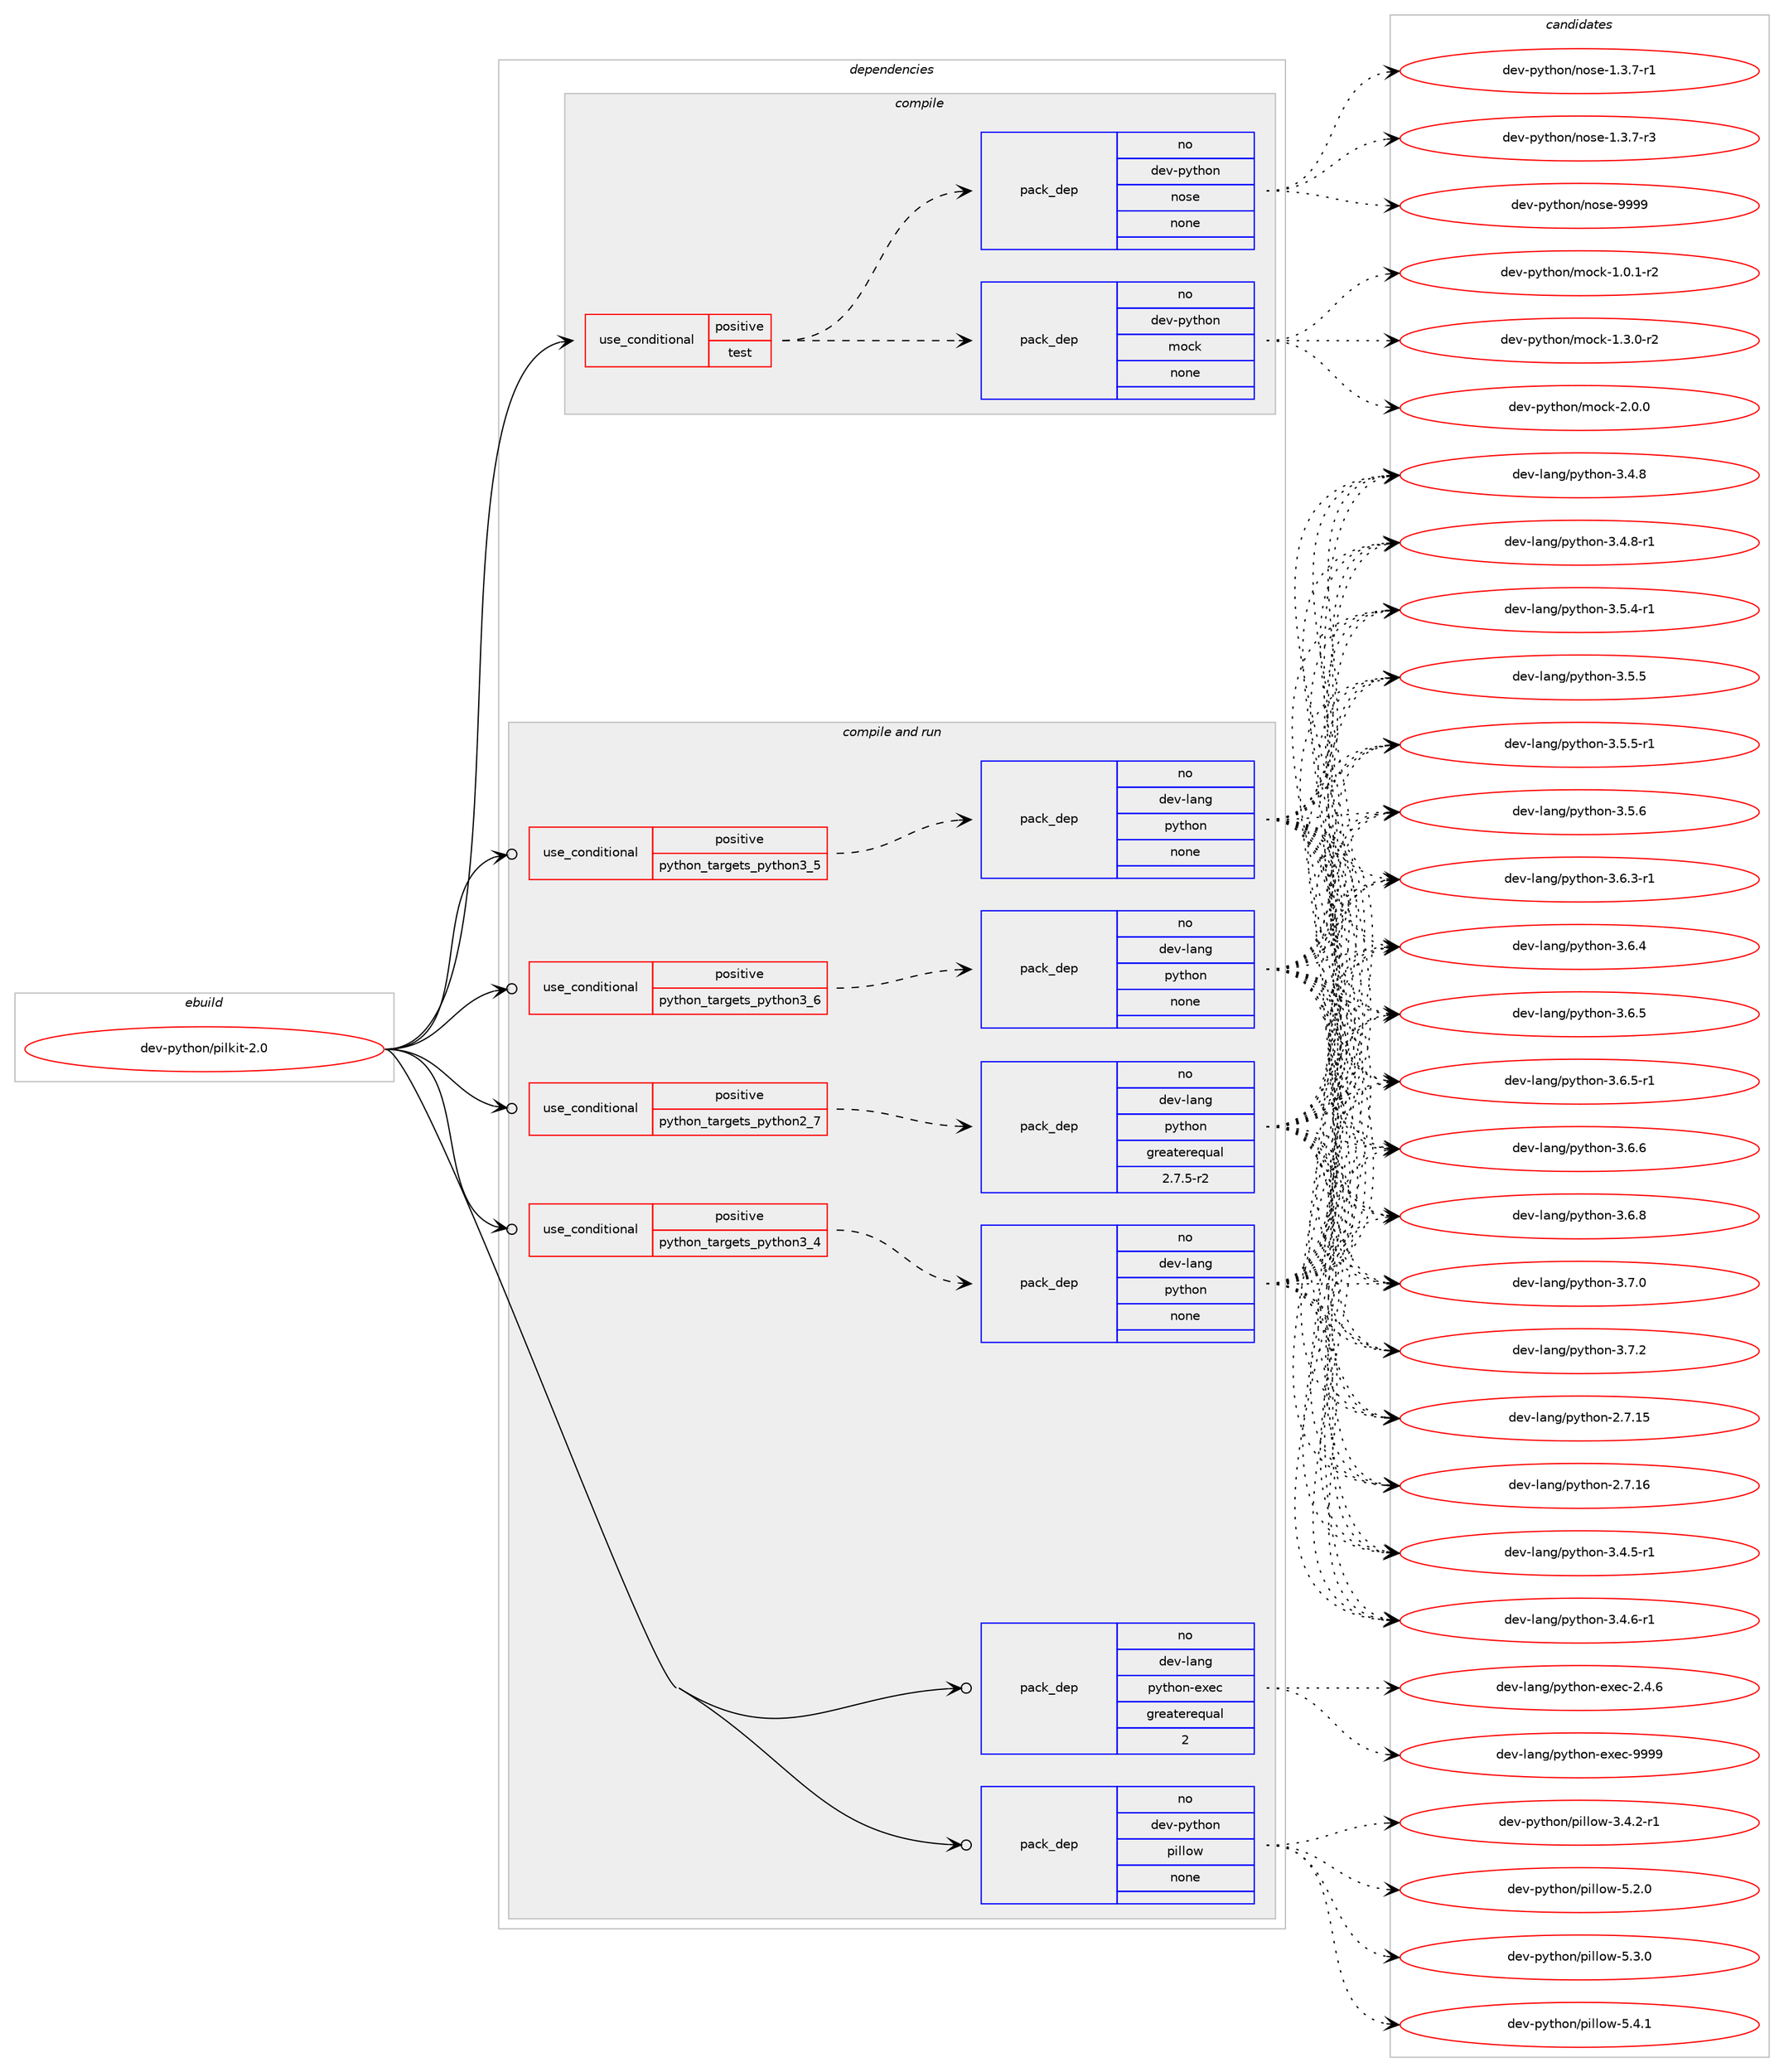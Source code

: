 digraph prolog {

# *************
# Graph options
# *************

newrank=true;
concentrate=true;
compound=true;
graph [rankdir=LR,fontname=Helvetica,fontsize=10,ranksep=1.5];#, ranksep=2.5, nodesep=0.2];
edge  [arrowhead=vee];
node  [fontname=Helvetica,fontsize=10];

# **********
# The ebuild
# **********

subgraph cluster_leftcol {
color=gray;
rank=same;
label=<<i>ebuild</i>>;
id [label="dev-python/pilkit-2.0", color=red, width=4, href="../dev-python/pilkit-2.0.svg"];
}

# ****************
# The dependencies
# ****************

subgraph cluster_midcol {
color=gray;
label=<<i>dependencies</i>>;
subgraph cluster_compile {
fillcolor="#eeeeee";
style=filled;
label=<<i>compile</i>>;
subgraph cond379424 {
dependency1425507 [label=<<TABLE BORDER="0" CELLBORDER="1" CELLSPACING="0" CELLPADDING="4"><TR><TD ROWSPAN="3" CELLPADDING="10">use_conditional</TD></TR><TR><TD>positive</TD></TR><TR><TD>test</TD></TR></TABLE>>, shape=none, color=red];
subgraph pack1022773 {
dependency1425508 [label=<<TABLE BORDER="0" CELLBORDER="1" CELLSPACING="0" CELLPADDING="4" WIDTH="220"><TR><TD ROWSPAN="6" CELLPADDING="30">pack_dep</TD></TR><TR><TD WIDTH="110">no</TD></TR><TR><TD>dev-python</TD></TR><TR><TD>mock</TD></TR><TR><TD>none</TD></TR><TR><TD></TD></TR></TABLE>>, shape=none, color=blue];
}
dependency1425507:e -> dependency1425508:w [weight=20,style="dashed",arrowhead="vee"];
subgraph pack1022774 {
dependency1425509 [label=<<TABLE BORDER="0" CELLBORDER="1" CELLSPACING="0" CELLPADDING="4" WIDTH="220"><TR><TD ROWSPAN="6" CELLPADDING="30">pack_dep</TD></TR><TR><TD WIDTH="110">no</TD></TR><TR><TD>dev-python</TD></TR><TR><TD>nose</TD></TR><TR><TD>none</TD></TR><TR><TD></TD></TR></TABLE>>, shape=none, color=blue];
}
dependency1425507:e -> dependency1425509:w [weight=20,style="dashed",arrowhead="vee"];
}
id:e -> dependency1425507:w [weight=20,style="solid",arrowhead="vee"];
}
subgraph cluster_compileandrun {
fillcolor="#eeeeee";
style=filled;
label=<<i>compile and run</i>>;
subgraph cond379425 {
dependency1425510 [label=<<TABLE BORDER="0" CELLBORDER="1" CELLSPACING="0" CELLPADDING="4"><TR><TD ROWSPAN="3" CELLPADDING="10">use_conditional</TD></TR><TR><TD>positive</TD></TR><TR><TD>python_targets_python2_7</TD></TR></TABLE>>, shape=none, color=red];
subgraph pack1022775 {
dependency1425511 [label=<<TABLE BORDER="0" CELLBORDER="1" CELLSPACING="0" CELLPADDING="4" WIDTH="220"><TR><TD ROWSPAN="6" CELLPADDING="30">pack_dep</TD></TR><TR><TD WIDTH="110">no</TD></TR><TR><TD>dev-lang</TD></TR><TR><TD>python</TD></TR><TR><TD>greaterequal</TD></TR><TR><TD>2.7.5-r2</TD></TR></TABLE>>, shape=none, color=blue];
}
dependency1425510:e -> dependency1425511:w [weight=20,style="dashed",arrowhead="vee"];
}
id:e -> dependency1425510:w [weight=20,style="solid",arrowhead="odotvee"];
subgraph cond379426 {
dependency1425512 [label=<<TABLE BORDER="0" CELLBORDER="1" CELLSPACING="0" CELLPADDING="4"><TR><TD ROWSPAN="3" CELLPADDING="10">use_conditional</TD></TR><TR><TD>positive</TD></TR><TR><TD>python_targets_python3_4</TD></TR></TABLE>>, shape=none, color=red];
subgraph pack1022776 {
dependency1425513 [label=<<TABLE BORDER="0" CELLBORDER="1" CELLSPACING="0" CELLPADDING="4" WIDTH="220"><TR><TD ROWSPAN="6" CELLPADDING="30">pack_dep</TD></TR><TR><TD WIDTH="110">no</TD></TR><TR><TD>dev-lang</TD></TR><TR><TD>python</TD></TR><TR><TD>none</TD></TR><TR><TD></TD></TR></TABLE>>, shape=none, color=blue];
}
dependency1425512:e -> dependency1425513:w [weight=20,style="dashed",arrowhead="vee"];
}
id:e -> dependency1425512:w [weight=20,style="solid",arrowhead="odotvee"];
subgraph cond379427 {
dependency1425514 [label=<<TABLE BORDER="0" CELLBORDER="1" CELLSPACING="0" CELLPADDING="4"><TR><TD ROWSPAN="3" CELLPADDING="10">use_conditional</TD></TR><TR><TD>positive</TD></TR><TR><TD>python_targets_python3_5</TD></TR></TABLE>>, shape=none, color=red];
subgraph pack1022777 {
dependency1425515 [label=<<TABLE BORDER="0" CELLBORDER="1" CELLSPACING="0" CELLPADDING="4" WIDTH="220"><TR><TD ROWSPAN="6" CELLPADDING="30">pack_dep</TD></TR><TR><TD WIDTH="110">no</TD></TR><TR><TD>dev-lang</TD></TR><TR><TD>python</TD></TR><TR><TD>none</TD></TR><TR><TD></TD></TR></TABLE>>, shape=none, color=blue];
}
dependency1425514:e -> dependency1425515:w [weight=20,style="dashed",arrowhead="vee"];
}
id:e -> dependency1425514:w [weight=20,style="solid",arrowhead="odotvee"];
subgraph cond379428 {
dependency1425516 [label=<<TABLE BORDER="0" CELLBORDER="1" CELLSPACING="0" CELLPADDING="4"><TR><TD ROWSPAN="3" CELLPADDING="10">use_conditional</TD></TR><TR><TD>positive</TD></TR><TR><TD>python_targets_python3_6</TD></TR></TABLE>>, shape=none, color=red];
subgraph pack1022778 {
dependency1425517 [label=<<TABLE BORDER="0" CELLBORDER="1" CELLSPACING="0" CELLPADDING="4" WIDTH="220"><TR><TD ROWSPAN="6" CELLPADDING="30">pack_dep</TD></TR><TR><TD WIDTH="110">no</TD></TR><TR><TD>dev-lang</TD></TR><TR><TD>python</TD></TR><TR><TD>none</TD></TR><TR><TD></TD></TR></TABLE>>, shape=none, color=blue];
}
dependency1425516:e -> dependency1425517:w [weight=20,style="dashed",arrowhead="vee"];
}
id:e -> dependency1425516:w [weight=20,style="solid",arrowhead="odotvee"];
subgraph pack1022779 {
dependency1425518 [label=<<TABLE BORDER="0" CELLBORDER="1" CELLSPACING="0" CELLPADDING="4" WIDTH="220"><TR><TD ROWSPAN="6" CELLPADDING="30">pack_dep</TD></TR><TR><TD WIDTH="110">no</TD></TR><TR><TD>dev-lang</TD></TR><TR><TD>python-exec</TD></TR><TR><TD>greaterequal</TD></TR><TR><TD>2</TD></TR></TABLE>>, shape=none, color=blue];
}
id:e -> dependency1425518:w [weight=20,style="solid",arrowhead="odotvee"];
subgraph pack1022780 {
dependency1425519 [label=<<TABLE BORDER="0" CELLBORDER="1" CELLSPACING="0" CELLPADDING="4" WIDTH="220"><TR><TD ROWSPAN="6" CELLPADDING="30">pack_dep</TD></TR><TR><TD WIDTH="110">no</TD></TR><TR><TD>dev-python</TD></TR><TR><TD>pillow</TD></TR><TR><TD>none</TD></TR><TR><TD></TD></TR></TABLE>>, shape=none, color=blue];
}
id:e -> dependency1425519:w [weight=20,style="solid",arrowhead="odotvee"];
}
subgraph cluster_run {
fillcolor="#eeeeee";
style=filled;
label=<<i>run</i>>;
}
}

# **************
# The candidates
# **************

subgraph cluster_choices {
rank=same;
color=gray;
label=<<i>candidates</i>>;

subgraph choice1022773 {
color=black;
nodesep=1;
choice1001011184511212111610411111047109111991074549464846494511450 [label="dev-python/mock-1.0.1-r2", color=red, width=4,href="../dev-python/mock-1.0.1-r2.svg"];
choice1001011184511212111610411111047109111991074549465146484511450 [label="dev-python/mock-1.3.0-r2", color=red, width=4,href="../dev-python/mock-1.3.0-r2.svg"];
choice100101118451121211161041111104710911199107455046484648 [label="dev-python/mock-2.0.0", color=red, width=4,href="../dev-python/mock-2.0.0.svg"];
dependency1425508:e -> choice1001011184511212111610411111047109111991074549464846494511450:w [style=dotted,weight="100"];
dependency1425508:e -> choice1001011184511212111610411111047109111991074549465146484511450:w [style=dotted,weight="100"];
dependency1425508:e -> choice100101118451121211161041111104710911199107455046484648:w [style=dotted,weight="100"];
}
subgraph choice1022774 {
color=black;
nodesep=1;
choice10010111845112121116104111110471101111151014549465146554511449 [label="dev-python/nose-1.3.7-r1", color=red, width=4,href="../dev-python/nose-1.3.7-r1.svg"];
choice10010111845112121116104111110471101111151014549465146554511451 [label="dev-python/nose-1.3.7-r3", color=red, width=4,href="../dev-python/nose-1.3.7-r3.svg"];
choice10010111845112121116104111110471101111151014557575757 [label="dev-python/nose-9999", color=red, width=4,href="../dev-python/nose-9999.svg"];
dependency1425509:e -> choice10010111845112121116104111110471101111151014549465146554511449:w [style=dotted,weight="100"];
dependency1425509:e -> choice10010111845112121116104111110471101111151014549465146554511451:w [style=dotted,weight="100"];
dependency1425509:e -> choice10010111845112121116104111110471101111151014557575757:w [style=dotted,weight="100"];
}
subgraph choice1022775 {
color=black;
nodesep=1;
choice10010111845108971101034711212111610411111045504655464953 [label="dev-lang/python-2.7.15", color=red, width=4,href="../dev-lang/python-2.7.15.svg"];
choice10010111845108971101034711212111610411111045504655464954 [label="dev-lang/python-2.7.16", color=red, width=4,href="../dev-lang/python-2.7.16.svg"];
choice1001011184510897110103471121211161041111104551465246534511449 [label="dev-lang/python-3.4.5-r1", color=red, width=4,href="../dev-lang/python-3.4.5-r1.svg"];
choice1001011184510897110103471121211161041111104551465246544511449 [label="dev-lang/python-3.4.6-r1", color=red, width=4,href="../dev-lang/python-3.4.6-r1.svg"];
choice100101118451089711010347112121116104111110455146524656 [label="dev-lang/python-3.4.8", color=red, width=4,href="../dev-lang/python-3.4.8.svg"];
choice1001011184510897110103471121211161041111104551465246564511449 [label="dev-lang/python-3.4.8-r1", color=red, width=4,href="../dev-lang/python-3.4.8-r1.svg"];
choice1001011184510897110103471121211161041111104551465346524511449 [label="dev-lang/python-3.5.4-r1", color=red, width=4,href="../dev-lang/python-3.5.4-r1.svg"];
choice100101118451089711010347112121116104111110455146534653 [label="dev-lang/python-3.5.5", color=red, width=4,href="../dev-lang/python-3.5.5.svg"];
choice1001011184510897110103471121211161041111104551465346534511449 [label="dev-lang/python-3.5.5-r1", color=red, width=4,href="../dev-lang/python-3.5.5-r1.svg"];
choice100101118451089711010347112121116104111110455146534654 [label="dev-lang/python-3.5.6", color=red, width=4,href="../dev-lang/python-3.5.6.svg"];
choice1001011184510897110103471121211161041111104551465446514511449 [label="dev-lang/python-3.6.3-r1", color=red, width=4,href="../dev-lang/python-3.6.3-r1.svg"];
choice100101118451089711010347112121116104111110455146544652 [label="dev-lang/python-3.6.4", color=red, width=4,href="../dev-lang/python-3.6.4.svg"];
choice100101118451089711010347112121116104111110455146544653 [label="dev-lang/python-3.6.5", color=red, width=4,href="../dev-lang/python-3.6.5.svg"];
choice1001011184510897110103471121211161041111104551465446534511449 [label="dev-lang/python-3.6.5-r1", color=red, width=4,href="../dev-lang/python-3.6.5-r1.svg"];
choice100101118451089711010347112121116104111110455146544654 [label="dev-lang/python-3.6.6", color=red, width=4,href="../dev-lang/python-3.6.6.svg"];
choice100101118451089711010347112121116104111110455146544656 [label="dev-lang/python-3.6.8", color=red, width=4,href="../dev-lang/python-3.6.8.svg"];
choice100101118451089711010347112121116104111110455146554648 [label="dev-lang/python-3.7.0", color=red, width=4,href="../dev-lang/python-3.7.0.svg"];
choice100101118451089711010347112121116104111110455146554650 [label="dev-lang/python-3.7.2", color=red, width=4,href="../dev-lang/python-3.7.2.svg"];
dependency1425511:e -> choice10010111845108971101034711212111610411111045504655464953:w [style=dotted,weight="100"];
dependency1425511:e -> choice10010111845108971101034711212111610411111045504655464954:w [style=dotted,weight="100"];
dependency1425511:e -> choice1001011184510897110103471121211161041111104551465246534511449:w [style=dotted,weight="100"];
dependency1425511:e -> choice1001011184510897110103471121211161041111104551465246544511449:w [style=dotted,weight="100"];
dependency1425511:e -> choice100101118451089711010347112121116104111110455146524656:w [style=dotted,weight="100"];
dependency1425511:e -> choice1001011184510897110103471121211161041111104551465246564511449:w [style=dotted,weight="100"];
dependency1425511:e -> choice1001011184510897110103471121211161041111104551465346524511449:w [style=dotted,weight="100"];
dependency1425511:e -> choice100101118451089711010347112121116104111110455146534653:w [style=dotted,weight="100"];
dependency1425511:e -> choice1001011184510897110103471121211161041111104551465346534511449:w [style=dotted,weight="100"];
dependency1425511:e -> choice100101118451089711010347112121116104111110455146534654:w [style=dotted,weight="100"];
dependency1425511:e -> choice1001011184510897110103471121211161041111104551465446514511449:w [style=dotted,weight="100"];
dependency1425511:e -> choice100101118451089711010347112121116104111110455146544652:w [style=dotted,weight="100"];
dependency1425511:e -> choice100101118451089711010347112121116104111110455146544653:w [style=dotted,weight="100"];
dependency1425511:e -> choice1001011184510897110103471121211161041111104551465446534511449:w [style=dotted,weight="100"];
dependency1425511:e -> choice100101118451089711010347112121116104111110455146544654:w [style=dotted,weight="100"];
dependency1425511:e -> choice100101118451089711010347112121116104111110455146544656:w [style=dotted,weight="100"];
dependency1425511:e -> choice100101118451089711010347112121116104111110455146554648:w [style=dotted,weight="100"];
dependency1425511:e -> choice100101118451089711010347112121116104111110455146554650:w [style=dotted,weight="100"];
}
subgraph choice1022776 {
color=black;
nodesep=1;
choice10010111845108971101034711212111610411111045504655464953 [label="dev-lang/python-2.7.15", color=red, width=4,href="../dev-lang/python-2.7.15.svg"];
choice10010111845108971101034711212111610411111045504655464954 [label="dev-lang/python-2.7.16", color=red, width=4,href="../dev-lang/python-2.7.16.svg"];
choice1001011184510897110103471121211161041111104551465246534511449 [label="dev-lang/python-3.4.5-r1", color=red, width=4,href="../dev-lang/python-3.4.5-r1.svg"];
choice1001011184510897110103471121211161041111104551465246544511449 [label="dev-lang/python-3.4.6-r1", color=red, width=4,href="../dev-lang/python-3.4.6-r1.svg"];
choice100101118451089711010347112121116104111110455146524656 [label="dev-lang/python-3.4.8", color=red, width=4,href="../dev-lang/python-3.4.8.svg"];
choice1001011184510897110103471121211161041111104551465246564511449 [label="dev-lang/python-3.4.8-r1", color=red, width=4,href="../dev-lang/python-3.4.8-r1.svg"];
choice1001011184510897110103471121211161041111104551465346524511449 [label="dev-lang/python-3.5.4-r1", color=red, width=4,href="../dev-lang/python-3.5.4-r1.svg"];
choice100101118451089711010347112121116104111110455146534653 [label="dev-lang/python-3.5.5", color=red, width=4,href="../dev-lang/python-3.5.5.svg"];
choice1001011184510897110103471121211161041111104551465346534511449 [label="dev-lang/python-3.5.5-r1", color=red, width=4,href="../dev-lang/python-3.5.5-r1.svg"];
choice100101118451089711010347112121116104111110455146534654 [label="dev-lang/python-3.5.6", color=red, width=4,href="../dev-lang/python-3.5.6.svg"];
choice1001011184510897110103471121211161041111104551465446514511449 [label="dev-lang/python-3.6.3-r1", color=red, width=4,href="../dev-lang/python-3.6.3-r1.svg"];
choice100101118451089711010347112121116104111110455146544652 [label="dev-lang/python-3.6.4", color=red, width=4,href="../dev-lang/python-3.6.4.svg"];
choice100101118451089711010347112121116104111110455146544653 [label="dev-lang/python-3.6.5", color=red, width=4,href="../dev-lang/python-3.6.5.svg"];
choice1001011184510897110103471121211161041111104551465446534511449 [label="dev-lang/python-3.6.5-r1", color=red, width=4,href="../dev-lang/python-3.6.5-r1.svg"];
choice100101118451089711010347112121116104111110455146544654 [label="dev-lang/python-3.6.6", color=red, width=4,href="../dev-lang/python-3.6.6.svg"];
choice100101118451089711010347112121116104111110455146544656 [label="dev-lang/python-3.6.8", color=red, width=4,href="../dev-lang/python-3.6.8.svg"];
choice100101118451089711010347112121116104111110455146554648 [label="dev-lang/python-3.7.0", color=red, width=4,href="../dev-lang/python-3.7.0.svg"];
choice100101118451089711010347112121116104111110455146554650 [label="dev-lang/python-3.7.2", color=red, width=4,href="../dev-lang/python-3.7.2.svg"];
dependency1425513:e -> choice10010111845108971101034711212111610411111045504655464953:w [style=dotted,weight="100"];
dependency1425513:e -> choice10010111845108971101034711212111610411111045504655464954:w [style=dotted,weight="100"];
dependency1425513:e -> choice1001011184510897110103471121211161041111104551465246534511449:w [style=dotted,weight="100"];
dependency1425513:e -> choice1001011184510897110103471121211161041111104551465246544511449:w [style=dotted,weight="100"];
dependency1425513:e -> choice100101118451089711010347112121116104111110455146524656:w [style=dotted,weight="100"];
dependency1425513:e -> choice1001011184510897110103471121211161041111104551465246564511449:w [style=dotted,weight="100"];
dependency1425513:e -> choice1001011184510897110103471121211161041111104551465346524511449:w [style=dotted,weight="100"];
dependency1425513:e -> choice100101118451089711010347112121116104111110455146534653:w [style=dotted,weight="100"];
dependency1425513:e -> choice1001011184510897110103471121211161041111104551465346534511449:w [style=dotted,weight="100"];
dependency1425513:e -> choice100101118451089711010347112121116104111110455146534654:w [style=dotted,weight="100"];
dependency1425513:e -> choice1001011184510897110103471121211161041111104551465446514511449:w [style=dotted,weight="100"];
dependency1425513:e -> choice100101118451089711010347112121116104111110455146544652:w [style=dotted,weight="100"];
dependency1425513:e -> choice100101118451089711010347112121116104111110455146544653:w [style=dotted,weight="100"];
dependency1425513:e -> choice1001011184510897110103471121211161041111104551465446534511449:w [style=dotted,weight="100"];
dependency1425513:e -> choice100101118451089711010347112121116104111110455146544654:w [style=dotted,weight="100"];
dependency1425513:e -> choice100101118451089711010347112121116104111110455146544656:w [style=dotted,weight="100"];
dependency1425513:e -> choice100101118451089711010347112121116104111110455146554648:w [style=dotted,weight="100"];
dependency1425513:e -> choice100101118451089711010347112121116104111110455146554650:w [style=dotted,weight="100"];
}
subgraph choice1022777 {
color=black;
nodesep=1;
choice10010111845108971101034711212111610411111045504655464953 [label="dev-lang/python-2.7.15", color=red, width=4,href="../dev-lang/python-2.7.15.svg"];
choice10010111845108971101034711212111610411111045504655464954 [label="dev-lang/python-2.7.16", color=red, width=4,href="../dev-lang/python-2.7.16.svg"];
choice1001011184510897110103471121211161041111104551465246534511449 [label="dev-lang/python-3.4.5-r1", color=red, width=4,href="../dev-lang/python-3.4.5-r1.svg"];
choice1001011184510897110103471121211161041111104551465246544511449 [label="dev-lang/python-3.4.6-r1", color=red, width=4,href="../dev-lang/python-3.4.6-r1.svg"];
choice100101118451089711010347112121116104111110455146524656 [label="dev-lang/python-3.4.8", color=red, width=4,href="../dev-lang/python-3.4.8.svg"];
choice1001011184510897110103471121211161041111104551465246564511449 [label="dev-lang/python-3.4.8-r1", color=red, width=4,href="../dev-lang/python-3.4.8-r1.svg"];
choice1001011184510897110103471121211161041111104551465346524511449 [label="dev-lang/python-3.5.4-r1", color=red, width=4,href="../dev-lang/python-3.5.4-r1.svg"];
choice100101118451089711010347112121116104111110455146534653 [label="dev-lang/python-3.5.5", color=red, width=4,href="../dev-lang/python-3.5.5.svg"];
choice1001011184510897110103471121211161041111104551465346534511449 [label="dev-lang/python-3.5.5-r1", color=red, width=4,href="../dev-lang/python-3.5.5-r1.svg"];
choice100101118451089711010347112121116104111110455146534654 [label="dev-lang/python-3.5.6", color=red, width=4,href="../dev-lang/python-3.5.6.svg"];
choice1001011184510897110103471121211161041111104551465446514511449 [label="dev-lang/python-3.6.3-r1", color=red, width=4,href="../dev-lang/python-3.6.3-r1.svg"];
choice100101118451089711010347112121116104111110455146544652 [label="dev-lang/python-3.6.4", color=red, width=4,href="../dev-lang/python-3.6.4.svg"];
choice100101118451089711010347112121116104111110455146544653 [label="dev-lang/python-3.6.5", color=red, width=4,href="../dev-lang/python-3.6.5.svg"];
choice1001011184510897110103471121211161041111104551465446534511449 [label="dev-lang/python-3.6.5-r1", color=red, width=4,href="../dev-lang/python-3.6.5-r1.svg"];
choice100101118451089711010347112121116104111110455146544654 [label="dev-lang/python-3.6.6", color=red, width=4,href="../dev-lang/python-3.6.6.svg"];
choice100101118451089711010347112121116104111110455146544656 [label="dev-lang/python-3.6.8", color=red, width=4,href="../dev-lang/python-3.6.8.svg"];
choice100101118451089711010347112121116104111110455146554648 [label="dev-lang/python-3.7.0", color=red, width=4,href="../dev-lang/python-3.7.0.svg"];
choice100101118451089711010347112121116104111110455146554650 [label="dev-lang/python-3.7.2", color=red, width=4,href="../dev-lang/python-3.7.2.svg"];
dependency1425515:e -> choice10010111845108971101034711212111610411111045504655464953:w [style=dotted,weight="100"];
dependency1425515:e -> choice10010111845108971101034711212111610411111045504655464954:w [style=dotted,weight="100"];
dependency1425515:e -> choice1001011184510897110103471121211161041111104551465246534511449:w [style=dotted,weight="100"];
dependency1425515:e -> choice1001011184510897110103471121211161041111104551465246544511449:w [style=dotted,weight="100"];
dependency1425515:e -> choice100101118451089711010347112121116104111110455146524656:w [style=dotted,weight="100"];
dependency1425515:e -> choice1001011184510897110103471121211161041111104551465246564511449:w [style=dotted,weight="100"];
dependency1425515:e -> choice1001011184510897110103471121211161041111104551465346524511449:w [style=dotted,weight="100"];
dependency1425515:e -> choice100101118451089711010347112121116104111110455146534653:w [style=dotted,weight="100"];
dependency1425515:e -> choice1001011184510897110103471121211161041111104551465346534511449:w [style=dotted,weight="100"];
dependency1425515:e -> choice100101118451089711010347112121116104111110455146534654:w [style=dotted,weight="100"];
dependency1425515:e -> choice1001011184510897110103471121211161041111104551465446514511449:w [style=dotted,weight="100"];
dependency1425515:e -> choice100101118451089711010347112121116104111110455146544652:w [style=dotted,weight="100"];
dependency1425515:e -> choice100101118451089711010347112121116104111110455146544653:w [style=dotted,weight="100"];
dependency1425515:e -> choice1001011184510897110103471121211161041111104551465446534511449:w [style=dotted,weight="100"];
dependency1425515:e -> choice100101118451089711010347112121116104111110455146544654:w [style=dotted,weight="100"];
dependency1425515:e -> choice100101118451089711010347112121116104111110455146544656:w [style=dotted,weight="100"];
dependency1425515:e -> choice100101118451089711010347112121116104111110455146554648:w [style=dotted,weight="100"];
dependency1425515:e -> choice100101118451089711010347112121116104111110455146554650:w [style=dotted,weight="100"];
}
subgraph choice1022778 {
color=black;
nodesep=1;
choice10010111845108971101034711212111610411111045504655464953 [label="dev-lang/python-2.7.15", color=red, width=4,href="../dev-lang/python-2.7.15.svg"];
choice10010111845108971101034711212111610411111045504655464954 [label="dev-lang/python-2.7.16", color=red, width=4,href="../dev-lang/python-2.7.16.svg"];
choice1001011184510897110103471121211161041111104551465246534511449 [label="dev-lang/python-3.4.5-r1", color=red, width=4,href="../dev-lang/python-3.4.5-r1.svg"];
choice1001011184510897110103471121211161041111104551465246544511449 [label="dev-lang/python-3.4.6-r1", color=red, width=4,href="../dev-lang/python-3.4.6-r1.svg"];
choice100101118451089711010347112121116104111110455146524656 [label="dev-lang/python-3.4.8", color=red, width=4,href="../dev-lang/python-3.4.8.svg"];
choice1001011184510897110103471121211161041111104551465246564511449 [label="dev-lang/python-3.4.8-r1", color=red, width=4,href="../dev-lang/python-3.4.8-r1.svg"];
choice1001011184510897110103471121211161041111104551465346524511449 [label="dev-lang/python-3.5.4-r1", color=red, width=4,href="../dev-lang/python-3.5.4-r1.svg"];
choice100101118451089711010347112121116104111110455146534653 [label="dev-lang/python-3.5.5", color=red, width=4,href="../dev-lang/python-3.5.5.svg"];
choice1001011184510897110103471121211161041111104551465346534511449 [label="dev-lang/python-3.5.5-r1", color=red, width=4,href="../dev-lang/python-3.5.5-r1.svg"];
choice100101118451089711010347112121116104111110455146534654 [label="dev-lang/python-3.5.6", color=red, width=4,href="../dev-lang/python-3.5.6.svg"];
choice1001011184510897110103471121211161041111104551465446514511449 [label="dev-lang/python-3.6.3-r1", color=red, width=4,href="../dev-lang/python-3.6.3-r1.svg"];
choice100101118451089711010347112121116104111110455146544652 [label="dev-lang/python-3.6.4", color=red, width=4,href="../dev-lang/python-3.6.4.svg"];
choice100101118451089711010347112121116104111110455146544653 [label="dev-lang/python-3.6.5", color=red, width=4,href="../dev-lang/python-3.6.5.svg"];
choice1001011184510897110103471121211161041111104551465446534511449 [label="dev-lang/python-3.6.5-r1", color=red, width=4,href="../dev-lang/python-3.6.5-r1.svg"];
choice100101118451089711010347112121116104111110455146544654 [label="dev-lang/python-3.6.6", color=red, width=4,href="../dev-lang/python-3.6.6.svg"];
choice100101118451089711010347112121116104111110455146544656 [label="dev-lang/python-3.6.8", color=red, width=4,href="../dev-lang/python-3.6.8.svg"];
choice100101118451089711010347112121116104111110455146554648 [label="dev-lang/python-3.7.0", color=red, width=4,href="../dev-lang/python-3.7.0.svg"];
choice100101118451089711010347112121116104111110455146554650 [label="dev-lang/python-3.7.2", color=red, width=4,href="../dev-lang/python-3.7.2.svg"];
dependency1425517:e -> choice10010111845108971101034711212111610411111045504655464953:w [style=dotted,weight="100"];
dependency1425517:e -> choice10010111845108971101034711212111610411111045504655464954:w [style=dotted,weight="100"];
dependency1425517:e -> choice1001011184510897110103471121211161041111104551465246534511449:w [style=dotted,weight="100"];
dependency1425517:e -> choice1001011184510897110103471121211161041111104551465246544511449:w [style=dotted,weight="100"];
dependency1425517:e -> choice100101118451089711010347112121116104111110455146524656:w [style=dotted,weight="100"];
dependency1425517:e -> choice1001011184510897110103471121211161041111104551465246564511449:w [style=dotted,weight="100"];
dependency1425517:e -> choice1001011184510897110103471121211161041111104551465346524511449:w [style=dotted,weight="100"];
dependency1425517:e -> choice100101118451089711010347112121116104111110455146534653:w [style=dotted,weight="100"];
dependency1425517:e -> choice1001011184510897110103471121211161041111104551465346534511449:w [style=dotted,weight="100"];
dependency1425517:e -> choice100101118451089711010347112121116104111110455146534654:w [style=dotted,weight="100"];
dependency1425517:e -> choice1001011184510897110103471121211161041111104551465446514511449:w [style=dotted,weight="100"];
dependency1425517:e -> choice100101118451089711010347112121116104111110455146544652:w [style=dotted,weight="100"];
dependency1425517:e -> choice100101118451089711010347112121116104111110455146544653:w [style=dotted,weight="100"];
dependency1425517:e -> choice1001011184510897110103471121211161041111104551465446534511449:w [style=dotted,weight="100"];
dependency1425517:e -> choice100101118451089711010347112121116104111110455146544654:w [style=dotted,weight="100"];
dependency1425517:e -> choice100101118451089711010347112121116104111110455146544656:w [style=dotted,weight="100"];
dependency1425517:e -> choice100101118451089711010347112121116104111110455146554648:w [style=dotted,weight="100"];
dependency1425517:e -> choice100101118451089711010347112121116104111110455146554650:w [style=dotted,weight="100"];
}
subgraph choice1022779 {
color=black;
nodesep=1;
choice1001011184510897110103471121211161041111104510112010199455046524654 [label="dev-lang/python-exec-2.4.6", color=red, width=4,href="../dev-lang/python-exec-2.4.6.svg"];
choice10010111845108971101034711212111610411111045101120101994557575757 [label="dev-lang/python-exec-9999", color=red, width=4,href="../dev-lang/python-exec-9999.svg"];
dependency1425518:e -> choice1001011184510897110103471121211161041111104510112010199455046524654:w [style=dotted,weight="100"];
dependency1425518:e -> choice10010111845108971101034711212111610411111045101120101994557575757:w [style=dotted,weight="100"];
}
subgraph choice1022780 {
color=black;
nodesep=1;
choice10010111845112121116104111110471121051081081111194551465246504511449 [label="dev-python/pillow-3.4.2-r1", color=red, width=4,href="../dev-python/pillow-3.4.2-r1.svg"];
choice1001011184511212111610411111047112105108108111119455346504648 [label="dev-python/pillow-5.2.0", color=red, width=4,href="../dev-python/pillow-5.2.0.svg"];
choice1001011184511212111610411111047112105108108111119455346514648 [label="dev-python/pillow-5.3.0", color=red, width=4,href="../dev-python/pillow-5.3.0.svg"];
choice1001011184511212111610411111047112105108108111119455346524649 [label="dev-python/pillow-5.4.1", color=red, width=4,href="../dev-python/pillow-5.4.1.svg"];
dependency1425519:e -> choice10010111845112121116104111110471121051081081111194551465246504511449:w [style=dotted,weight="100"];
dependency1425519:e -> choice1001011184511212111610411111047112105108108111119455346504648:w [style=dotted,weight="100"];
dependency1425519:e -> choice1001011184511212111610411111047112105108108111119455346514648:w [style=dotted,weight="100"];
dependency1425519:e -> choice1001011184511212111610411111047112105108108111119455346524649:w [style=dotted,weight="100"];
}
}

}

